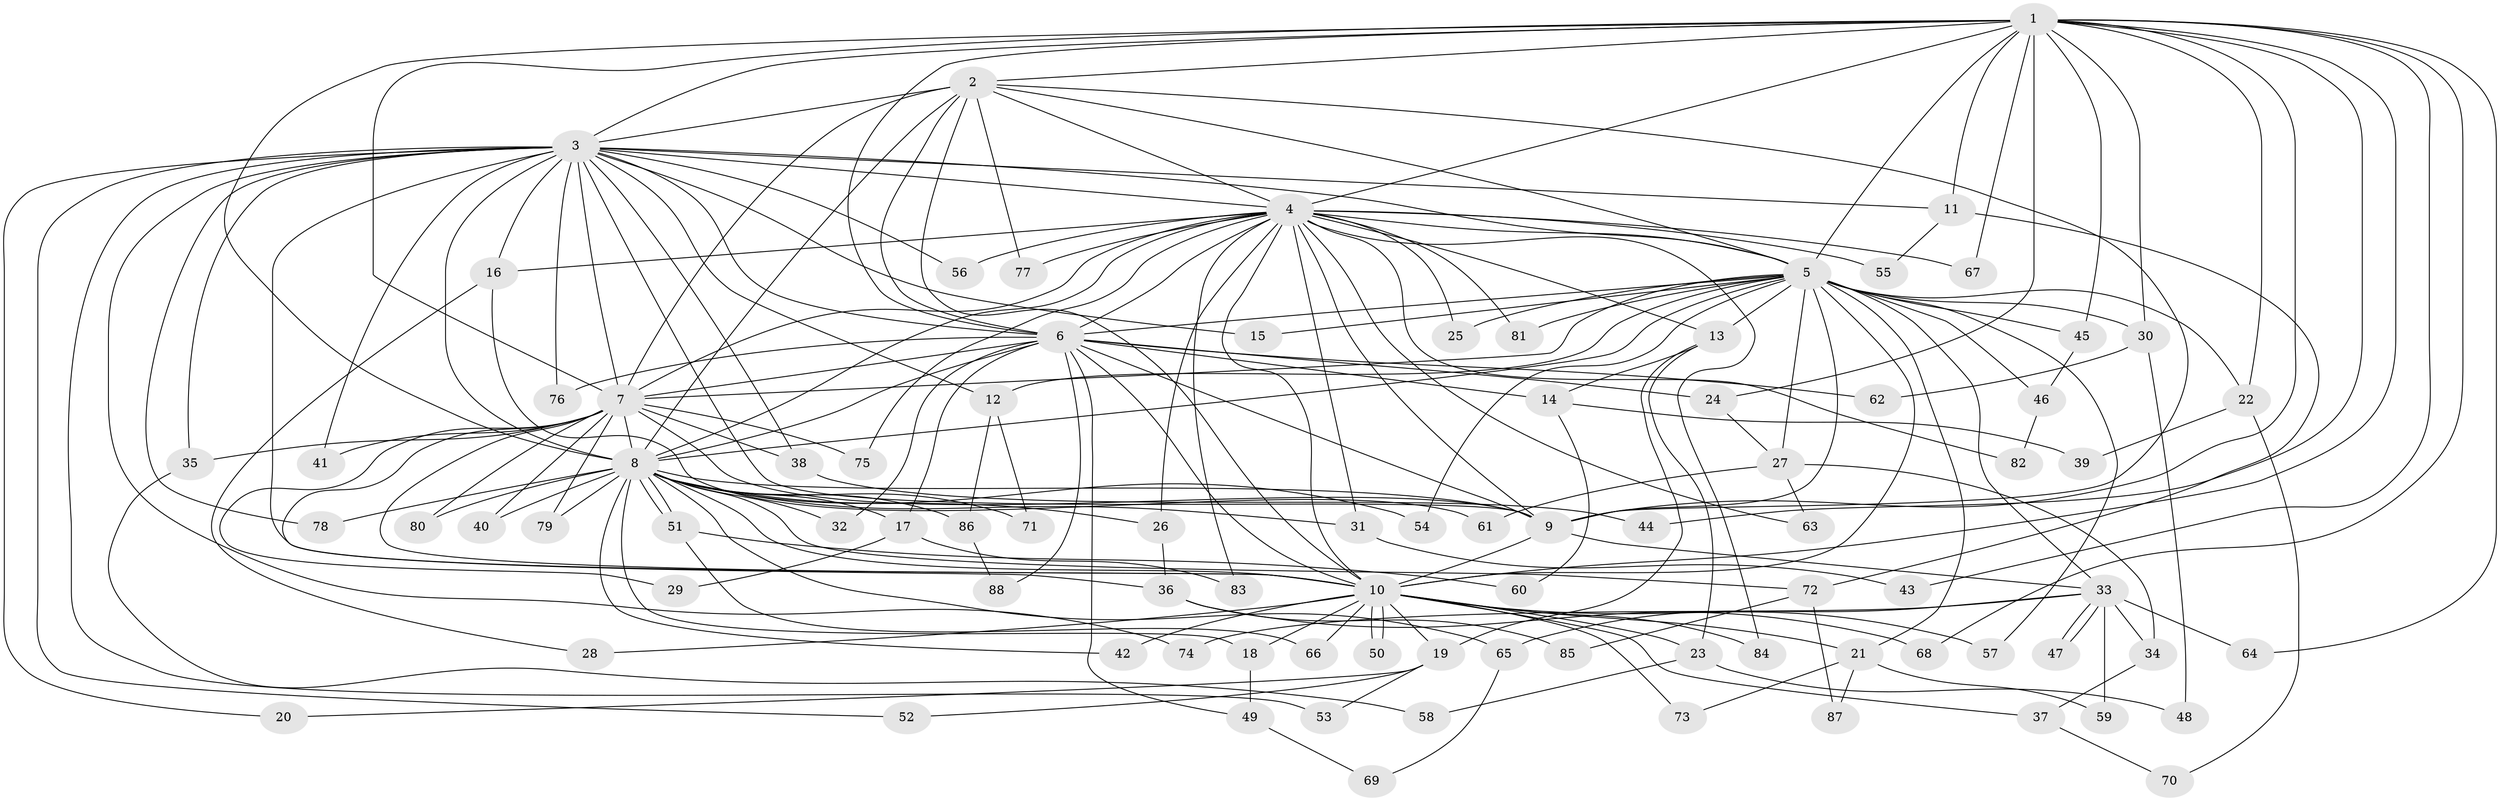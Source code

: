 // coarse degree distribution, {23: 0.030303030303030304, 8: 0.015151515151515152, 21: 0.015151515151515152, 19: 0.015151515151515152, 20: 0.030303030303030304, 16: 0.015151515151515152, 9: 0.015151515151515152, 4: 0.15151515151515152, 7: 0.015151515151515152, 2: 0.5, 3: 0.15151515151515152, 5: 0.030303030303030304, 10: 0.015151515151515152}
// Generated by graph-tools (version 1.1) at 2025/51/02/27/25 19:51:52]
// undirected, 88 vertices, 201 edges
graph export_dot {
graph [start="1"]
  node [color=gray90,style=filled];
  1;
  2;
  3;
  4;
  5;
  6;
  7;
  8;
  9;
  10;
  11;
  12;
  13;
  14;
  15;
  16;
  17;
  18;
  19;
  20;
  21;
  22;
  23;
  24;
  25;
  26;
  27;
  28;
  29;
  30;
  31;
  32;
  33;
  34;
  35;
  36;
  37;
  38;
  39;
  40;
  41;
  42;
  43;
  44;
  45;
  46;
  47;
  48;
  49;
  50;
  51;
  52;
  53;
  54;
  55;
  56;
  57;
  58;
  59;
  60;
  61;
  62;
  63;
  64;
  65;
  66;
  67;
  68;
  69;
  70;
  71;
  72;
  73;
  74;
  75;
  76;
  77;
  78;
  79;
  80;
  81;
  82;
  83;
  84;
  85;
  86;
  87;
  88;
  1 -- 2;
  1 -- 3;
  1 -- 4;
  1 -- 5;
  1 -- 6;
  1 -- 7;
  1 -- 8;
  1 -- 9;
  1 -- 10;
  1 -- 11;
  1 -- 22;
  1 -- 24;
  1 -- 30;
  1 -- 43;
  1 -- 44;
  1 -- 45;
  1 -- 64;
  1 -- 67;
  1 -- 68;
  2 -- 3;
  2 -- 4;
  2 -- 5;
  2 -- 6;
  2 -- 7;
  2 -- 8;
  2 -- 9;
  2 -- 10;
  2 -- 77;
  3 -- 4;
  3 -- 5;
  3 -- 6;
  3 -- 7;
  3 -- 8;
  3 -- 9;
  3 -- 10;
  3 -- 11;
  3 -- 12;
  3 -- 15;
  3 -- 16;
  3 -- 20;
  3 -- 35;
  3 -- 38;
  3 -- 41;
  3 -- 52;
  3 -- 53;
  3 -- 56;
  3 -- 74;
  3 -- 76;
  3 -- 78;
  4 -- 5;
  4 -- 6;
  4 -- 7;
  4 -- 8;
  4 -- 9;
  4 -- 10;
  4 -- 13;
  4 -- 16;
  4 -- 25;
  4 -- 26;
  4 -- 31;
  4 -- 55;
  4 -- 56;
  4 -- 63;
  4 -- 67;
  4 -- 75;
  4 -- 77;
  4 -- 81;
  4 -- 82;
  4 -- 83;
  4 -- 84;
  5 -- 6;
  5 -- 7;
  5 -- 8;
  5 -- 9;
  5 -- 10;
  5 -- 12;
  5 -- 13;
  5 -- 15;
  5 -- 21;
  5 -- 22;
  5 -- 25;
  5 -- 27;
  5 -- 30;
  5 -- 33;
  5 -- 45;
  5 -- 46;
  5 -- 54;
  5 -- 57;
  5 -- 81;
  6 -- 7;
  6 -- 8;
  6 -- 9;
  6 -- 10;
  6 -- 14;
  6 -- 17;
  6 -- 24;
  6 -- 32;
  6 -- 49;
  6 -- 62;
  6 -- 76;
  6 -- 88;
  7 -- 8;
  7 -- 9;
  7 -- 10;
  7 -- 29;
  7 -- 35;
  7 -- 36;
  7 -- 38;
  7 -- 40;
  7 -- 41;
  7 -- 75;
  7 -- 79;
  7 -- 80;
  8 -- 9;
  8 -- 10;
  8 -- 17;
  8 -- 18;
  8 -- 26;
  8 -- 31;
  8 -- 32;
  8 -- 40;
  8 -- 42;
  8 -- 51;
  8 -- 51;
  8 -- 54;
  8 -- 65;
  8 -- 71;
  8 -- 72;
  8 -- 78;
  8 -- 79;
  8 -- 80;
  8 -- 86;
  9 -- 10;
  9 -- 33;
  10 -- 18;
  10 -- 19;
  10 -- 21;
  10 -- 23;
  10 -- 28;
  10 -- 37;
  10 -- 42;
  10 -- 50;
  10 -- 50;
  10 -- 57;
  10 -- 66;
  10 -- 73;
  10 -- 84;
  11 -- 55;
  11 -- 72;
  12 -- 71;
  12 -- 86;
  13 -- 14;
  13 -- 19;
  13 -- 23;
  14 -- 39;
  14 -- 60;
  16 -- 28;
  16 -- 61;
  17 -- 29;
  17 -- 83;
  18 -- 49;
  19 -- 20;
  19 -- 52;
  19 -- 53;
  21 -- 59;
  21 -- 73;
  21 -- 87;
  22 -- 39;
  22 -- 70;
  23 -- 48;
  23 -- 58;
  24 -- 27;
  26 -- 36;
  27 -- 34;
  27 -- 61;
  27 -- 63;
  30 -- 48;
  30 -- 62;
  31 -- 43;
  33 -- 34;
  33 -- 47;
  33 -- 47;
  33 -- 59;
  33 -- 64;
  33 -- 65;
  33 -- 74;
  34 -- 37;
  35 -- 58;
  36 -- 68;
  36 -- 85;
  37 -- 70;
  38 -- 44;
  45 -- 46;
  46 -- 82;
  49 -- 69;
  51 -- 60;
  51 -- 66;
  65 -- 69;
  72 -- 85;
  72 -- 87;
  86 -- 88;
}
